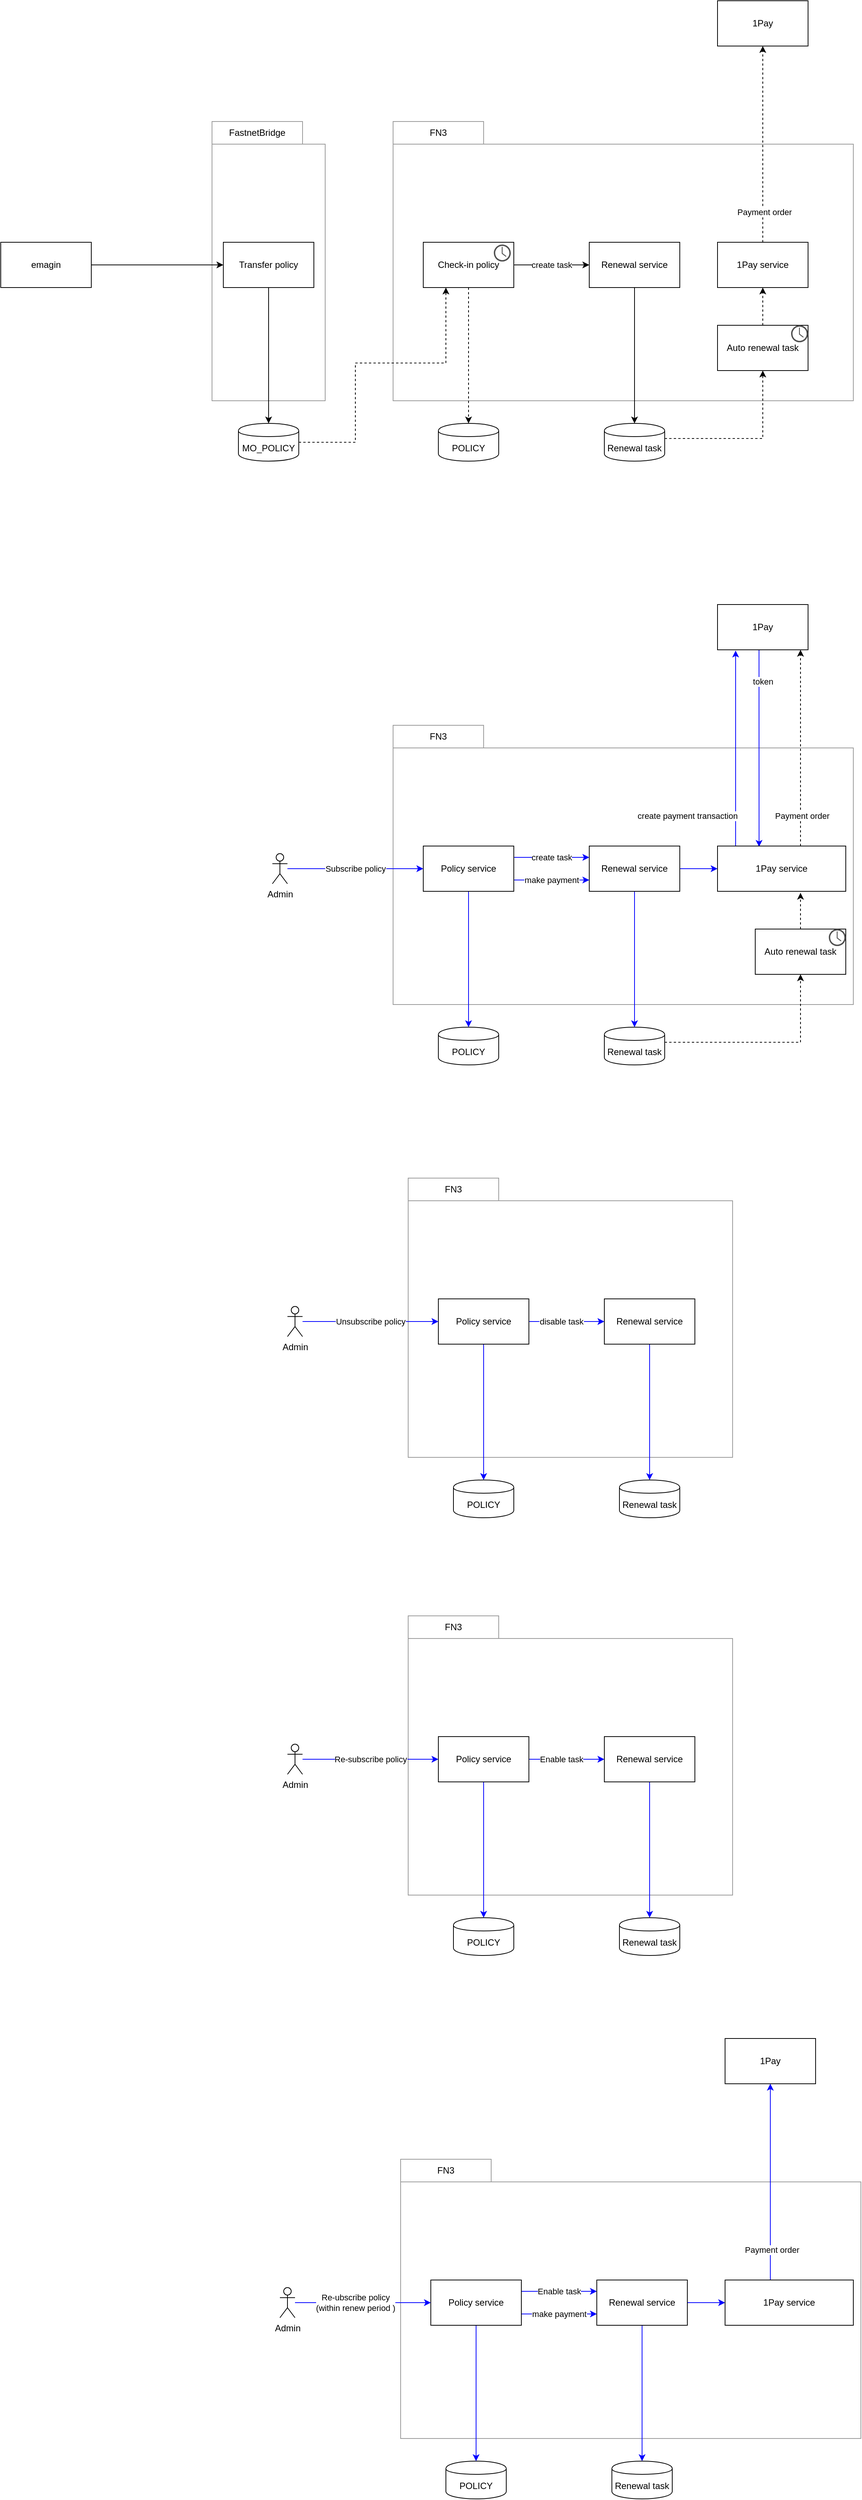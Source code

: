 <mxfile version="13.3.6" type="github">
  <diagram id="EsiJSBqeMG2chazUbQkp" name="Page-1">
    <mxGraphModel dx="2264" dy="1862" grid="1" gridSize="10" guides="1" tooltips="1" connect="1" arrows="1" fold="1" page="1" pageScale="1" pageWidth="850" pageHeight="1100" math="0" shadow="0">
      <root>
        <mxCell id="0" />
        <mxCell id="1" parent="0" />
        <mxCell id="PxB15ZGeAeihP2ugx8_E-18" value="" style="rounded=0;whiteSpace=wrap;html=1;strokeColor=#999999;" vertex="1" parent="1">
          <mxGeometry x="330" y="120" width="610" height="340" as="geometry" />
        </mxCell>
        <mxCell id="PxB15ZGeAeihP2ugx8_E-17" value="" style="rounded=0;whiteSpace=wrap;html=1;strokeColor=#999999;" vertex="1" parent="1">
          <mxGeometry x="90" y="120" width="150" height="340" as="geometry" />
        </mxCell>
        <mxCell id="PxB15ZGeAeihP2ugx8_E-9" style="edgeStyle=orthogonalEdgeStyle;rounded=0;orthogonalLoop=1;jettySize=auto;html=1;entryX=0;entryY=0.5;entryDx=0;entryDy=0;" edge="1" parent="1" source="PxB15ZGeAeihP2ugx8_E-1" target="PxB15ZGeAeihP2ugx8_E-2">
          <mxGeometry relative="1" as="geometry" />
        </mxCell>
        <mxCell id="PxB15ZGeAeihP2ugx8_E-1" value="emagin" style="rounded=0;whiteSpace=wrap;html=1;" vertex="1" parent="1">
          <mxGeometry x="-190" y="250" width="120" height="60" as="geometry" />
        </mxCell>
        <mxCell id="PxB15ZGeAeihP2ugx8_E-10" style="edgeStyle=orthogonalEdgeStyle;rounded=0;orthogonalLoop=1;jettySize=auto;html=1;entryX=0.5;entryY=0;entryDx=0;entryDy=0;" edge="1" parent="1" source="PxB15ZGeAeihP2ugx8_E-2" target="PxB15ZGeAeihP2ugx8_E-8">
          <mxGeometry relative="1" as="geometry" />
        </mxCell>
        <mxCell id="PxB15ZGeAeihP2ugx8_E-2" value="Transfer policy" style="rounded=0;whiteSpace=wrap;html=1;" vertex="1" parent="1">
          <mxGeometry x="105" y="250" width="120" height="60" as="geometry" />
        </mxCell>
        <mxCell id="PxB15ZGeAeihP2ugx8_E-5" value="FastnetBridge" style="rounded=0;whiteSpace=wrap;html=1;strokeColor=#999999;" vertex="1" parent="1">
          <mxGeometry x="90" y="90" width="120" height="30" as="geometry" />
        </mxCell>
        <mxCell id="PxB15ZGeAeihP2ugx8_E-24" style="edgeStyle=orthogonalEdgeStyle;rounded=0;orthogonalLoop=1;jettySize=auto;html=1;dashed=1;" edge="1" parent="1" source="PxB15ZGeAeihP2ugx8_E-8" target="PxB15ZGeAeihP2ugx8_E-11">
          <mxGeometry relative="1" as="geometry">
            <Array as="points">
              <mxPoint x="280" y="515" />
              <mxPoint x="280" y="410" />
              <mxPoint x="400" y="410" />
            </Array>
          </mxGeometry>
        </mxCell>
        <mxCell id="PxB15ZGeAeihP2ugx8_E-8" value="MO_POLICY" style="shape=cylinder;whiteSpace=wrap;html=1;boundedLbl=1;backgroundOutline=1;" vertex="1" parent="1">
          <mxGeometry x="125" y="490" width="80" height="50" as="geometry" />
        </mxCell>
        <mxCell id="PxB15ZGeAeihP2ugx8_E-25" style="edgeStyle=orthogonalEdgeStyle;rounded=0;orthogonalLoop=1;jettySize=auto;html=1;entryX=0.5;entryY=0;entryDx=0;entryDy=0;dashed=1;" edge="1" parent="1" source="PxB15ZGeAeihP2ugx8_E-11" target="PxB15ZGeAeihP2ugx8_E-13">
          <mxGeometry relative="1" as="geometry" />
        </mxCell>
        <mxCell id="PxB15ZGeAeihP2ugx8_E-26" value="create task" style="edgeStyle=orthogonalEdgeStyle;rounded=0;orthogonalLoop=1;jettySize=auto;html=1;" edge="1" parent="1" source="PxB15ZGeAeihP2ugx8_E-11" target="PxB15ZGeAeihP2ugx8_E-12">
          <mxGeometry relative="1" as="geometry" />
        </mxCell>
        <mxCell id="PxB15ZGeAeihP2ugx8_E-11" value="Check-in policy" style="rounded=0;whiteSpace=wrap;html=1;" vertex="1" parent="1">
          <mxGeometry x="370" y="250" width="120" height="60" as="geometry" />
        </mxCell>
        <mxCell id="PxB15ZGeAeihP2ugx8_E-27" style="edgeStyle=orthogonalEdgeStyle;rounded=0;orthogonalLoop=1;jettySize=auto;html=1;entryX=0.5;entryY=0;entryDx=0;entryDy=0;" edge="1" parent="1" source="PxB15ZGeAeihP2ugx8_E-12" target="PxB15ZGeAeihP2ugx8_E-20">
          <mxGeometry relative="1" as="geometry" />
        </mxCell>
        <mxCell id="PxB15ZGeAeihP2ugx8_E-12" value="Renewal service" style="rounded=0;whiteSpace=wrap;html=1;" vertex="1" parent="1">
          <mxGeometry x="590" y="250" width="120" height="60" as="geometry" />
        </mxCell>
        <mxCell id="PxB15ZGeAeihP2ugx8_E-13" value="POLICY" style="shape=cylinder;whiteSpace=wrap;html=1;boundedLbl=1;backgroundOutline=1;" vertex="1" parent="1">
          <mxGeometry x="390" y="490" width="80" height="50" as="geometry" />
        </mxCell>
        <mxCell id="PxB15ZGeAeihP2ugx8_E-14" value="1Pay" style="rounded=0;whiteSpace=wrap;html=1;" vertex="1" parent="1">
          <mxGeometry x="760" y="-70" width="120" height="60" as="geometry" />
        </mxCell>
        <mxCell id="PxB15ZGeAeihP2ugx8_E-28" style="edgeStyle=orthogonalEdgeStyle;rounded=0;orthogonalLoop=1;jettySize=auto;html=1;dashed=1;" edge="1" parent="1" source="PxB15ZGeAeihP2ugx8_E-20" target="PxB15ZGeAeihP2ugx8_E-21">
          <mxGeometry relative="1" as="geometry">
            <Array as="points">
              <mxPoint x="820" y="510" />
            </Array>
          </mxGeometry>
        </mxCell>
        <mxCell id="PxB15ZGeAeihP2ugx8_E-20" value="Renewal task" style="shape=cylinder;whiteSpace=wrap;html=1;boundedLbl=1;backgroundOutline=1;" vertex="1" parent="1">
          <mxGeometry x="610" y="490" width="80" height="50" as="geometry" />
        </mxCell>
        <mxCell id="PxB15ZGeAeihP2ugx8_E-32" style="edgeStyle=orthogonalEdgeStyle;rounded=0;orthogonalLoop=1;jettySize=auto;html=1;entryX=0.5;entryY=1;entryDx=0;entryDy=0;dashed=1;" edge="1" parent="1" source="PxB15ZGeAeihP2ugx8_E-21" target="PxB15ZGeAeihP2ugx8_E-31">
          <mxGeometry relative="1" as="geometry" />
        </mxCell>
        <mxCell id="PxB15ZGeAeihP2ugx8_E-22" value="" style="pointerEvents=1;shadow=0;dashed=0;html=1;strokeColor=none;fillColor=#505050;labelPosition=center;verticalLabelPosition=bottom;verticalAlign=top;outlineConnect=0;align=center;shape=mxgraph.office.concepts.clock;" vertex="1" parent="1">
          <mxGeometry x="463.5" y="253" width="22.5" height="22.5" as="geometry" />
        </mxCell>
        <mxCell id="PxB15ZGeAeihP2ugx8_E-33" style="edgeStyle=orthogonalEdgeStyle;rounded=0;orthogonalLoop=1;jettySize=auto;html=1;entryX=0.5;entryY=1;entryDx=0;entryDy=0;dashed=1;" edge="1" parent="1" source="PxB15ZGeAeihP2ugx8_E-31" target="PxB15ZGeAeihP2ugx8_E-14">
          <mxGeometry relative="1" as="geometry" />
        </mxCell>
        <mxCell id="PxB15ZGeAeihP2ugx8_E-34" value="Payment order" style="edgeLabel;html=1;align=center;verticalAlign=middle;resizable=0;points=[];" vertex="1" connectable="0" parent="PxB15ZGeAeihP2ugx8_E-33">
          <mxGeometry x="-0.692" y="-2" relative="1" as="geometry">
            <mxPoint as="offset" />
          </mxGeometry>
        </mxCell>
        <mxCell id="PxB15ZGeAeihP2ugx8_E-31" value="1Pay service" style="rounded=0;whiteSpace=wrap;html=1;" vertex="1" parent="1">
          <mxGeometry x="760" y="250" width="120" height="60" as="geometry" />
        </mxCell>
        <mxCell id="PxB15ZGeAeihP2ugx8_E-35" value="FN3" style="rounded=0;whiteSpace=wrap;html=1;strokeColor=#999999;" vertex="1" parent="1">
          <mxGeometry x="330" y="90" width="120" height="30" as="geometry" />
        </mxCell>
        <mxCell id="PxB15ZGeAeihP2ugx8_E-38" value="" style="group" vertex="1" connectable="0" parent="1">
          <mxGeometry x="760" y="360" width="120" height="60" as="geometry" />
        </mxCell>
        <mxCell id="PxB15ZGeAeihP2ugx8_E-21" value="Auto renewal task" style="rounded=0;whiteSpace=wrap;html=1;" vertex="1" parent="PxB15ZGeAeihP2ugx8_E-38">
          <mxGeometry width="120" height="60" as="geometry" />
        </mxCell>
        <mxCell id="PxB15ZGeAeihP2ugx8_E-23" value="" style="pointerEvents=1;shadow=0;dashed=0;html=1;strokeColor=none;fillColor=#505050;labelPosition=center;verticalLabelPosition=bottom;verticalAlign=top;outlineConnect=0;align=center;shape=mxgraph.office.concepts.clock;" vertex="1" parent="PxB15ZGeAeihP2ugx8_E-38">
          <mxGeometry x="97.5" width="22.5" height="22.5" as="geometry" />
        </mxCell>
        <mxCell id="PxB15ZGeAeihP2ugx8_E-39" value="" style="rounded=0;whiteSpace=wrap;html=1;strokeColor=#999999;" vertex="1" parent="1">
          <mxGeometry x="330" y="920" width="610" height="340" as="geometry" />
        </mxCell>
        <mxCell id="PxB15ZGeAeihP2ugx8_E-41" value="create task" style="edgeStyle=orthogonalEdgeStyle;rounded=0;orthogonalLoop=1;jettySize=auto;html=1;exitX=1;exitY=0.25;exitDx=0;exitDy=0;strokeColor=#0000FF;" edge="1" parent="1" source="PxB15ZGeAeihP2ugx8_E-58" target="PxB15ZGeAeihP2ugx8_E-44">
          <mxGeometry relative="1" as="geometry">
            <mxPoint x="490" y="1080" as="sourcePoint" />
            <Array as="points">
              <mxPoint x="560" y="1065" />
              <mxPoint x="560" y="1065" />
            </Array>
          </mxGeometry>
        </mxCell>
        <mxCell id="PxB15ZGeAeihP2ugx8_E-43" style="edgeStyle=orthogonalEdgeStyle;rounded=0;orthogonalLoop=1;jettySize=auto;html=1;entryX=0.5;entryY=0;entryDx=0;entryDy=0;strokeColor=#0000FF;" edge="1" parent="1" source="PxB15ZGeAeihP2ugx8_E-44" target="PxB15ZGeAeihP2ugx8_E-48">
          <mxGeometry relative="1" as="geometry" />
        </mxCell>
        <mxCell id="PxB15ZGeAeihP2ugx8_E-62" style="edgeStyle=orthogonalEdgeStyle;rounded=0;orthogonalLoop=1;jettySize=auto;html=1;entryX=0;entryY=0.5;entryDx=0;entryDy=0;strokeColor=#0000FF;" edge="1" parent="1" source="PxB15ZGeAeihP2ugx8_E-44" target="PxB15ZGeAeihP2ugx8_E-53">
          <mxGeometry relative="1" as="geometry" />
        </mxCell>
        <mxCell id="PxB15ZGeAeihP2ugx8_E-44" value="Renewal service" style="rounded=0;whiteSpace=wrap;html=1;" vertex="1" parent="1">
          <mxGeometry x="590" y="1050" width="120" height="60" as="geometry" />
        </mxCell>
        <mxCell id="PxB15ZGeAeihP2ugx8_E-45" value="POLICY" style="shape=cylinder;whiteSpace=wrap;html=1;boundedLbl=1;backgroundOutline=1;" vertex="1" parent="1">
          <mxGeometry x="390" y="1290" width="80" height="50" as="geometry" />
        </mxCell>
        <mxCell id="PxB15ZGeAeihP2ugx8_E-66" style="edgeStyle=orthogonalEdgeStyle;rounded=0;orthogonalLoop=1;jettySize=auto;html=1;entryX=0.324;entryY=0.017;entryDx=0;entryDy=0;entryPerimeter=0;strokeColor=#0000FF;" edge="1" parent="1" source="PxB15ZGeAeihP2ugx8_E-46" target="PxB15ZGeAeihP2ugx8_E-53">
          <mxGeometry relative="1" as="geometry">
            <Array as="points">
              <mxPoint x="815" y="860" />
              <mxPoint x="815" y="860" />
            </Array>
          </mxGeometry>
        </mxCell>
        <mxCell id="PxB15ZGeAeihP2ugx8_E-68" value="token" style="edgeLabel;html=1;align=center;verticalAlign=middle;resizable=0;points=[];" vertex="1" connectable="0" parent="PxB15ZGeAeihP2ugx8_E-66">
          <mxGeometry x="-0.678" relative="1" as="geometry">
            <mxPoint x="5" as="offset" />
          </mxGeometry>
        </mxCell>
        <mxCell id="PxB15ZGeAeihP2ugx8_E-46" value="1Pay" style="rounded=0;whiteSpace=wrap;html=1;" vertex="1" parent="1">
          <mxGeometry x="760" y="730" width="120" height="60" as="geometry" />
        </mxCell>
        <mxCell id="PxB15ZGeAeihP2ugx8_E-47" style="edgeStyle=orthogonalEdgeStyle;rounded=0;orthogonalLoop=1;jettySize=auto;html=1;dashed=1;" edge="1" parent="1" source="PxB15ZGeAeihP2ugx8_E-48" target="PxB15ZGeAeihP2ugx8_E-56">
          <mxGeometry relative="1" as="geometry">
            <Array as="points">
              <mxPoint x="870" y="1310" />
            </Array>
          </mxGeometry>
        </mxCell>
        <mxCell id="PxB15ZGeAeihP2ugx8_E-48" value="Renewal task" style="shape=cylinder;whiteSpace=wrap;html=1;boundedLbl=1;backgroundOutline=1;" vertex="1" parent="1">
          <mxGeometry x="610" y="1290" width="80" height="50" as="geometry" />
        </mxCell>
        <mxCell id="PxB15ZGeAeihP2ugx8_E-51" style="edgeStyle=orthogonalEdgeStyle;rounded=0;orthogonalLoop=1;jettySize=auto;html=1;dashed=1;" edge="1" parent="1" source="PxB15ZGeAeihP2ugx8_E-53">
          <mxGeometry relative="1" as="geometry">
            <mxPoint x="870" y="790" as="targetPoint" />
            <Array as="points">
              <mxPoint x="870" y="790" />
            </Array>
          </mxGeometry>
        </mxCell>
        <mxCell id="PxB15ZGeAeihP2ugx8_E-52" value="Payment order" style="edgeLabel;html=1;align=center;verticalAlign=middle;resizable=0;points=[];" vertex="1" connectable="0" parent="PxB15ZGeAeihP2ugx8_E-51">
          <mxGeometry x="-0.692" y="-2" relative="1" as="geometry">
            <mxPoint as="offset" />
          </mxGeometry>
        </mxCell>
        <mxCell id="PxB15ZGeAeihP2ugx8_E-64" style="edgeStyle=orthogonalEdgeStyle;rounded=0;orthogonalLoop=1;jettySize=auto;html=1;entryX=0.2;entryY=1.017;entryDx=0;entryDy=0;entryPerimeter=0;strokeColor=#0000FF;" edge="1" parent="1" source="PxB15ZGeAeihP2ugx8_E-53" target="PxB15ZGeAeihP2ugx8_E-46">
          <mxGeometry relative="1" as="geometry">
            <Array as="points">
              <mxPoint x="784" y="990" />
              <mxPoint x="784" y="990" />
            </Array>
          </mxGeometry>
        </mxCell>
        <mxCell id="PxB15ZGeAeihP2ugx8_E-67" value="create payment transaction" style="edgeLabel;html=1;align=center;verticalAlign=middle;resizable=0;points=[];" vertex="1" connectable="0" parent="PxB15ZGeAeihP2ugx8_E-64">
          <mxGeometry x="-0.537" y="6" relative="1" as="geometry">
            <mxPoint x="-58" y="20" as="offset" />
          </mxGeometry>
        </mxCell>
        <mxCell id="PxB15ZGeAeihP2ugx8_E-53" value="1Pay service" style="rounded=0;whiteSpace=wrap;html=1;" vertex="1" parent="1">
          <mxGeometry x="760" y="1050" width="170" height="60" as="geometry" />
        </mxCell>
        <mxCell id="PxB15ZGeAeihP2ugx8_E-54" value="FN3" style="rounded=0;whiteSpace=wrap;html=1;strokeColor=#999999;" vertex="1" parent="1">
          <mxGeometry x="330" y="890" width="120" height="30" as="geometry" />
        </mxCell>
        <mxCell id="PxB15ZGeAeihP2ugx8_E-55" value="" style="group" vertex="1" connectable="0" parent="1">
          <mxGeometry x="810" y="1160" width="120" height="60" as="geometry" />
        </mxCell>
        <mxCell id="PxB15ZGeAeihP2ugx8_E-56" value="Auto renewal task" style="rounded=0;whiteSpace=wrap;html=1;" vertex="1" parent="PxB15ZGeAeihP2ugx8_E-55">
          <mxGeometry width="120" height="60" as="geometry" />
        </mxCell>
        <mxCell id="PxB15ZGeAeihP2ugx8_E-57" value="" style="pointerEvents=1;shadow=0;dashed=0;html=1;strokeColor=none;fillColor=#505050;labelPosition=center;verticalLabelPosition=bottom;verticalAlign=top;outlineConnect=0;align=center;shape=mxgraph.office.concepts.clock;" vertex="1" parent="PxB15ZGeAeihP2ugx8_E-55">
          <mxGeometry x="97.5" width="22.5" height="22.5" as="geometry" />
        </mxCell>
        <mxCell id="PxB15ZGeAeihP2ugx8_E-63" value="make payment" style="edgeStyle=orthogonalEdgeStyle;rounded=0;orthogonalLoop=1;jettySize=auto;html=1;entryX=0;entryY=0.75;entryDx=0;entryDy=0;strokeColor=#0000FF;" edge="1" parent="1" source="PxB15ZGeAeihP2ugx8_E-58" target="PxB15ZGeAeihP2ugx8_E-44">
          <mxGeometry relative="1" as="geometry">
            <Array as="points">
              <mxPoint x="520" y="1095" />
              <mxPoint x="520" y="1095" />
            </Array>
          </mxGeometry>
        </mxCell>
        <mxCell id="PxB15ZGeAeihP2ugx8_E-71" style="edgeStyle=orthogonalEdgeStyle;rounded=0;orthogonalLoop=1;jettySize=auto;html=1;entryX=0.5;entryY=0;entryDx=0;entryDy=0;strokeColor=#0000FF;" edge="1" parent="1" source="PxB15ZGeAeihP2ugx8_E-58" target="PxB15ZGeAeihP2ugx8_E-45">
          <mxGeometry relative="1" as="geometry" />
        </mxCell>
        <mxCell id="PxB15ZGeAeihP2ugx8_E-58" value="Policy service" style="rounded=0;whiteSpace=wrap;html=1;" vertex="1" parent="1">
          <mxGeometry x="370" y="1050" width="120" height="60" as="geometry" />
        </mxCell>
        <mxCell id="PxB15ZGeAeihP2ugx8_E-60" value="Subscribe policy" style="edgeStyle=orthogonalEdgeStyle;rounded=0;orthogonalLoop=1;jettySize=auto;html=1;entryX=0;entryY=0.5;entryDx=0;entryDy=0;strokeColor=#0000FF;" edge="1" parent="1" source="PxB15ZGeAeihP2ugx8_E-59" target="PxB15ZGeAeihP2ugx8_E-58">
          <mxGeometry relative="1" as="geometry" />
        </mxCell>
        <mxCell id="PxB15ZGeAeihP2ugx8_E-59" value="Admin" style="shape=umlActor;verticalLabelPosition=bottom;verticalAlign=top;html=1;outlineConnect=0;" vertex="1" parent="1">
          <mxGeometry x="170" y="1060" width="20" height="40" as="geometry" />
        </mxCell>
        <mxCell id="PxB15ZGeAeihP2ugx8_E-69" style="edgeStyle=orthogonalEdgeStyle;rounded=0;orthogonalLoop=1;jettySize=auto;html=1;entryX=0.647;entryY=1.033;entryDx=0;entryDy=0;entryPerimeter=0;dashed=1;" edge="1" parent="1" source="PxB15ZGeAeihP2ugx8_E-56" target="PxB15ZGeAeihP2ugx8_E-53">
          <mxGeometry relative="1" as="geometry" />
        </mxCell>
        <mxCell id="PxB15ZGeAeihP2ugx8_E-72" value="" style="rounded=0;whiteSpace=wrap;html=1;strokeColor=#999999;" vertex="1" parent="1">
          <mxGeometry x="350" y="1520" width="430" height="340" as="geometry" />
        </mxCell>
        <mxCell id="PxB15ZGeAeihP2ugx8_E-73" value="disable task" style="edgeStyle=orthogonalEdgeStyle;rounded=0;orthogonalLoop=1;jettySize=auto;html=1;exitX=1;exitY=0.25;exitDx=0;exitDy=0;strokeColor=#0000FF;" edge="1" parent="1" source="PxB15ZGeAeihP2ugx8_E-89" target="PxB15ZGeAeihP2ugx8_E-76">
          <mxGeometry relative="1" as="geometry">
            <mxPoint x="510" y="1680" as="sourcePoint" />
            <Array as="points">
              <mxPoint x="510" y="1680" />
            </Array>
          </mxGeometry>
        </mxCell>
        <mxCell id="PxB15ZGeAeihP2ugx8_E-74" style="edgeStyle=orthogonalEdgeStyle;rounded=0;orthogonalLoop=1;jettySize=auto;html=1;entryX=0.5;entryY=0;entryDx=0;entryDy=0;strokeColor=#0000FF;" edge="1" parent="1" source="PxB15ZGeAeihP2ugx8_E-76" target="PxB15ZGeAeihP2ugx8_E-79">
          <mxGeometry relative="1" as="geometry" />
        </mxCell>
        <mxCell id="PxB15ZGeAeihP2ugx8_E-76" value="Renewal service" style="rounded=0;whiteSpace=wrap;html=1;" vertex="1" parent="1">
          <mxGeometry x="610" y="1650" width="120" height="60" as="geometry" />
        </mxCell>
        <mxCell id="PxB15ZGeAeihP2ugx8_E-77" value="POLICY" style="shape=cylinder;whiteSpace=wrap;html=1;boundedLbl=1;backgroundOutline=1;" vertex="1" parent="1">
          <mxGeometry x="410" y="1890" width="80" height="50" as="geometry" />
        </mxCell>
        <mxCell id="PxB15ZGeAeihP2ugx8_E-79" value="Renewal task" style="shape=cylinder;whiteSpace=wrap;html=1;boundedLbl=1;backgroundOutline=1;" vertex="1" parent="1">
          <mxGeometry x="630" y="1890" width="80" height="50" as="geometry" />
        </mxCell>
        <mxCell id="PxB15ZGeAeihP2ugx8_E-83" value="FN3" style="rounded=0;whiteSpace=wrap;html=1;strokeColor=#999999;" vertex="1" parent="1">
          <mxGeometry x="350" y="1490" width="120" height="30" as="geometry" />
        </mxCell>
        <mxCell id="PxB15ZGeAeihP2ugx8_E-88" style="edgeStyle=orthogonalEdgeStyle;rounded=0;orthogonalLoop=1;jettySize=auto;html=1;entryX=0.5;entryY=0;entryDx=0;entryDy=0;strokeColor=#0000FF;" edge="1" parent="1" source="PxB15ZGeAeihP2ugx8_E-89" target="PxB15ZGeAeihP2ugx8_E-77">
          <mxGeometry relative="1" as="geometry" />
        </mxCell>
        <mxCell id="PxB15ZGeAeihP2ugx8_E-89" value="Policy service" style="rounded=0;whiteSpace=wrap;html=1;" vertex="1" parent="1">
          <mxGeometry x="390" y="1650" width="120" height="60" as="geometry" />
        </mxCell>
        <mxCell id="PxB15ZGeAeihP2ugx8_E-90" value="Unsubscribe policy" style="edgeStyle=orthogonalEdgeStyle;rounded=0;orthogonalLoop=1;jettySize=auto;html=1;entryX=0;entryY=0.5;entryDx=0;entryDy=0;strokeColor=#0000FF;" edge="1" parent="1" source="PxB15ZGeAeihP2ugx8_E-91" target="PxB15ZGeAeihP2ugx8_E-89">
          <mxGeometry relative="1" as="geometry" />
        </mxCell>
        <mxCell id="PxB15ZGeAeihP2ugx8_E-91" value="Admin" style="shape=umlActor;verticalLabelPosition=bottom;verticalAlign=top;html=1;outlineConnect=0;" vertex="1" parent="1">
          <mxGeometry x="190" y="1660" width="20" height="40" as="geometry" />
        </mxCell>
        <mxCell id="PxB15ZGeAeihP2ugx8_E-93" value="" style="rounded=0;whiteSpace=wrap;html=1;strokeColor=#999999;" vertex="1" parent="1">
          <mxGeometry x="350" y="2100" width="430" height="340" as="geometry" />
        </mxCell>
        <mxCell id="PxB15ZGeAeihP2ugx8_E-94" value="Enable task" style="edgeStyle=orthogonalEdgeStyle;rounded=0;orthogonalLoop=1;jettySize=auto;html=1;exitX=1;exitY=0.25;exitDx=0;exitDy=0;strokeColor=#0000FF;" edge="1" parent="1" source="PxB15ZGeAeihP2ugx8_E-101" target="PxB15ZGeAeihP2ugx8_E-96">
          <mxGeometry relative="1" as="geometry">
            <mxPoint x="510" y="2260" as="sourcePoint" />
            <Array as="points">
              <mxPoint x="510" y="2260" />
            </Array>
          </mxGeometry>
        </mxCell>
        <mxCell id="PxB15ZGeAeihP2ugx8_E-95" style="edgeStyle=orthogonalEdgeStyle;rounded=0;orthogonalLoop=1;jettySize=auto;html=1;entryX=0.5;entryY=0;entryDx=0;entryDy=0;strokeColor=#0000FF;" edge="1" parent="1" source="PxB15ZGeAeihP2ugx8_E-96" target="PxB15ZGeAeihP2ugx8_E-98">
          <mxGeometry relative="1" as="geometry" />
        </mxCell>
        <mxCell id="PxB15ZGeAeihP2ugx8_E-96" value="Renewal service" style="rounded=0;whiteSpace=wrap;html=1;" vertex="1" parent="1">
          <mxGeometry x="610" y="2230" width="120" height="60" as="geometry" />
        </mxCell>
        <mxCell id="PxB15ZGeAeihP2ugx8_E-97" value="POLICY" style="shape=cylinder;whiteSpace=wrap;html=1;boundedLbl=1;backgroundOutline=1;" vertex="1" parent="1">
          <mxGeometry x="410" y="2470" width="80" height="50" as="geometry" />
        </mxCell>
        <mxCell id="PxB15ZGeAeihP2ugx8_E-98" value="Renewal task" style="shape=cylinder;whiteSpace=wrap;html=1;boundedLbl=1;backgroundOutline=1;" vertex="1" parent="1">
          <mxGeometry x="630" y="2470" width="80" height="50" as="geometry" />
        </mxCell>
        <mxCell id="PxB15ZGeAeihP2ugx8_E-99" value="FN3" style="rounded=0;whiteSpace=wrap;html=1;strokeColor=#999999;" vertex="1" parent="1">
          <mxGeometry x="350" y="2070" width="120" height="30" as="geometry" />
        </mxCell>
        <mxCell id="PxB15ZGeAeihP2ugx8_E-100" style="edgeStyle=orthogonalEdgeStyle;rounded=0;orthogonalLoop=1;jettySize=auto;html=1;entryX=0.5;entryY=0;entryDx=0;entryDy=0;strokeColor=#0000FF;" edge="1" parent="1" source="PxB15ZGeAeihP2ugx8_E-101" target="PxB15ZGeAeihP2ugx8_E-97">
          <mxGeometry relative="1" as="geometry" />
        </mxCell>
        <mxCell id="PxB15ZGeAeihP2ugx8_E-101" value="Policy service" style="rounded=0;whiteSpace=wrap;html=1;" vertex="1" parent="1">
          <mxGeometry x="390" y="2230" width="120" height="60" as="geometry" />
        </mxCell>
        <mxCell id="PxB15ZGeAeihP2ugx8_E-102" value="Re-subscribe policy" style="edgeStyle=orthogonalEdgeStyle;rounded=0;orthogonalLoop=1;jettySize=auto;html=1;entryX=0;entryY=0.5;entryDx=0;entryDy=0;strokeColor=#0000FF;" edge="1" parent="1" source="PxB15ZGeAeihP2ugx8_E-103" target="PxB15ZGeAeihP2ugx8_E-101">
          <mxGeometry relative="1" as="geometry" />
        </mxCell>
        <mxCell id="PxB15ZGeAeihP2ugx8_E-103" value="Admin" style="shape=umlActor;verticalLabelPosition=bottom;verticalAlign=top;html=1;outlineConnect=0;" vertex="1" parent="1">
          <mxGeometry x="190" y="2240" width="20" height="40" as="geometry" />
        </mxCell>
        <mxCell id="PxB15ZGeAeihP2ugx8_E-104" value="" style="rounded=0;whiteSpace=wrap;html=1;strokeColor=#999999;" vertex="1" parent="1">
          <mxGeometry x="340" y="2820" width="610" height="340" as="geometry" />
        </mxCell>
        <mxCell id="PxB15ZGeAeihP2ugx8_E-105" value="Enable task" style="edgeStyle=orthogonalEdgeStyle;rounded=0;orthogonalLoop=1;jettySize=auto;html=1;exitX=1;exitY=0.25;exitDx=0;exitDy=0;strokeColor=#0000FF;" edge="1" parent="1" source="PxB15ZGeAeihP2ugx8_E-126" target="PxB15ZGeAeihP2ugx8_E-108">
          <mxGeometry relative="1" as="geometry">
            <mxPoint x="500" y="2980" as="sourcePoint" />
            <Array as="points">
              <mxPoint x="570" y="2965" />
              <mxPoint x="570" y="2965" />
            </Array>
          </mxGeometry>
        </mxCell>
        <mxCell id="PxB15ZGeAeihP2ugx8_E-106" style="edgeStyle=orthogonalEdgeStyle;rounded=0;orthogonalLoop=1;jettySize=auto;html=1;entryX=0.5;entryY=0;entryDx=0;entryDy=0;strokeColor=#0000FF;" edge="1" parent="1" source="PxB15ZGeAeihP2ugx8_E-108" target="PxB15ZGeAeihP2ugx8_E-114">
          <mxGeometry relative="1" as="geometry" />
        </mxCell>
        <mxCell id="PxB15ZGeAeihP2ugx8_E-107" style="edgeStyle=orthogonalEdgeStyle;rounded=0;orthogonalLoop=1;jettySize=auto;html=1;entryX=0;entryY=0.5;entryDx=0;entryDy=0;strokeColor=#0000FF;" edge="1" parent="1" source="PxB15ZGeAeihP2ugx8_E-108" target="PxB15ZGeAeihP2ugx8_E-119">
          <mxGeometry relative="1" as="geometry" />
        </mxCell>
        <mxCell id="PxB15ZGeAeihP2ugx8_E-108" value="Renewal service" style="rounded=0;whiteSpace=wrap;html=1;" vertex="1" parent="1">
          <mxGeometry x="600" y="2950" width="120" height="60" as="geometry" />
        </mxCell>
        <mxCell id="PxB15ZGeAeihP2ugx8_E-109" value="POLICY" style="shape=cylinder;whiteSpace=wrap;html=1;boundedLbl=1;backgroundOutline=1;" vertex="1" parent="1">
          <mxGeometry x="400" y="3190" width="80" height="50" as="geometry" />
        </mxCell>
        <mxCell id="PxB15ZGeAeihP2ugx8_E-112" value="1Pay" style="rounded=0;whiteSpace=wrap;html=1;" vertex="1" parent="1">
          <mxGeometry x="770" y="2630" width="120" height="60" as="geometry" />
        </mxCell>
        <mxCell id="PxB15ZGeAeihP2ugx8_E-114" value="Renewal task" style="shape=cylinder;whiteSpace=wrap;html=1;boundedLbl=1;backgroundOutline=1;" vertex="1" parent="1">
          <mxGeometry x="620" y="3190" width="80" height="50" as="geometry" />
        </mxCell>
        <mxCell id="PxB15ZGeAeihP2ugx8_E-115" style="edgeStyle=orthogonalEdgeStyle;rounded=0;orthogonalLoop=1;jettySize=auto;html=1;strokeColor=#0000FF;" edge="1" parent="1" source="PxB15ZGeAeihP2ugx8_E-119">
          <mxGeometry relative="1" as="geometry">
            <mxPoint x="830" y="2690" as="targetPoint" />
            <Array as="points">
              <mxPoint x="830" y="2690" />
            </Array>
          </mxGeometry>
        </mxCell>
        <mxCell id="PxB15ZGeAeihP2ugx8_E-116" value="Payment order" style="edgeLabel;html=1;align=center;verticalAlign=middle;resizable=0;points=[];" vertex="1" connectable="0" parent="PxB15ZGeAeihP2ugx8_E-115">
          <mxGeometry x="-0.692" y="-2" relative="1" as="geometry">
            <mxPoint as="offset" />
          </mxGeometry>
        </mxCell>
        <mxCell id="PxB15ZGeAeihP2ugx8_E-119" value="1Pay service" style="rounded=0;whiteSpace=wrap;html=1;" vertex="1" parent="1">
          <mxGeometry x="770" y="2950" width="170" height="60" as="geometry" />
        </mxCell>
        <mxCell id="PxB15ZGeAeihP2ugx8_E-120" value="FN3" style="rounded=0;whiteSpace=wrap;html=1;strokeColor=#999999;" vertex="1" parent="1">
          <mxGeometry x="340" y="2790" width="120" height="30" as="geometry" />
        </mxCell>
        <mxCell id="PxB15ZGeAeihP2ugx8_E-124" value="make payment" style="edgeStyle=orthogonalEdgeStyle;rounded=0;orthogonalLoop=1;jettySize=auto;html=1;entryX=0;entryY=0.75;entryDx=0;entryDy=0;strokeColor=#0000FF;" edge="1" parent="1" source="PxB15ZGeAeihP2ugx8_E-126" target="PxB15ZGeAeihP2ugx8_E-108">
          <mxGeometry relative="1" as="geometry">
            <Array as="points">
              <mxPoint x="530" y="2995" />
              <mxPoint x="530" y="2995" />
            </Array>
          </mxGeometry>
        </mxCell>
        <mxCell id="PxB15ZGeAeihP2ugx8_E-125" style="edgeStyle=orthogonalEdgeStyle;rounded=0;orthogonalLoop=1;jettySize=auto;html=1;entryX=0.5;entryY=0;entryDx=0;entryDy=0;strokeColor=#0000FF;" edge="1" parent="1" source="PxB15ZGeAeihP2ugx8_E-126" target="PxB15ZGeAeihP2ugx8_E-109">
          <mxGeometry relative="1" as="geometry" />
        </mxCell>
        <mxCell id="PxB15ZGeAeihP2ugx8_E-126" value="Policy service" style="rounded=0;whiteSpace=wrap;html=1;" vertex="1" parent="1">
          <mxGeometry x="380" y="2950" width="120" height="60" as="geometry" />
        </mxCell>
        <mxCell id="PxB15ZGeAeihP2ugx8_E-127" value="Re-ubscribe policy&lt;br&gt;(within renew period )" style="edgeStyle=orthogonalEdgeStyle;rounded=0;orthogonalLoop=1;jettySize=auto;html=1;entryX=0;entryY=0.5;entryDx=0;entryDy=0;strokeColor=#0000FF;" edge="1" parent="1" source="PxB15ZGeAeihP2ugx8_E-128" target="PxB15ZGeAeihP2ugx8_E-126">
          <mxGeometry x="-0.111" relative="1" as="geometry">
            <mxPoint as="offset" />
          </mxGeometry>
        </mxCell>
        <mxCell id="PxB15ZGeAeihP2ugx8_E-128" value="Admin" style="shape=umlActor;verticalLabelPosition=bottom;verticalAlign=top;html=1;outlineConnect=0;" vertex="1" parent="1">
          <mxGeometry x="180" y="2960" width="20" height="40" as="geometry" />
        </mxCell>
      </root>
    </mxGraphModel>
  </diagram>
</mxfile>
